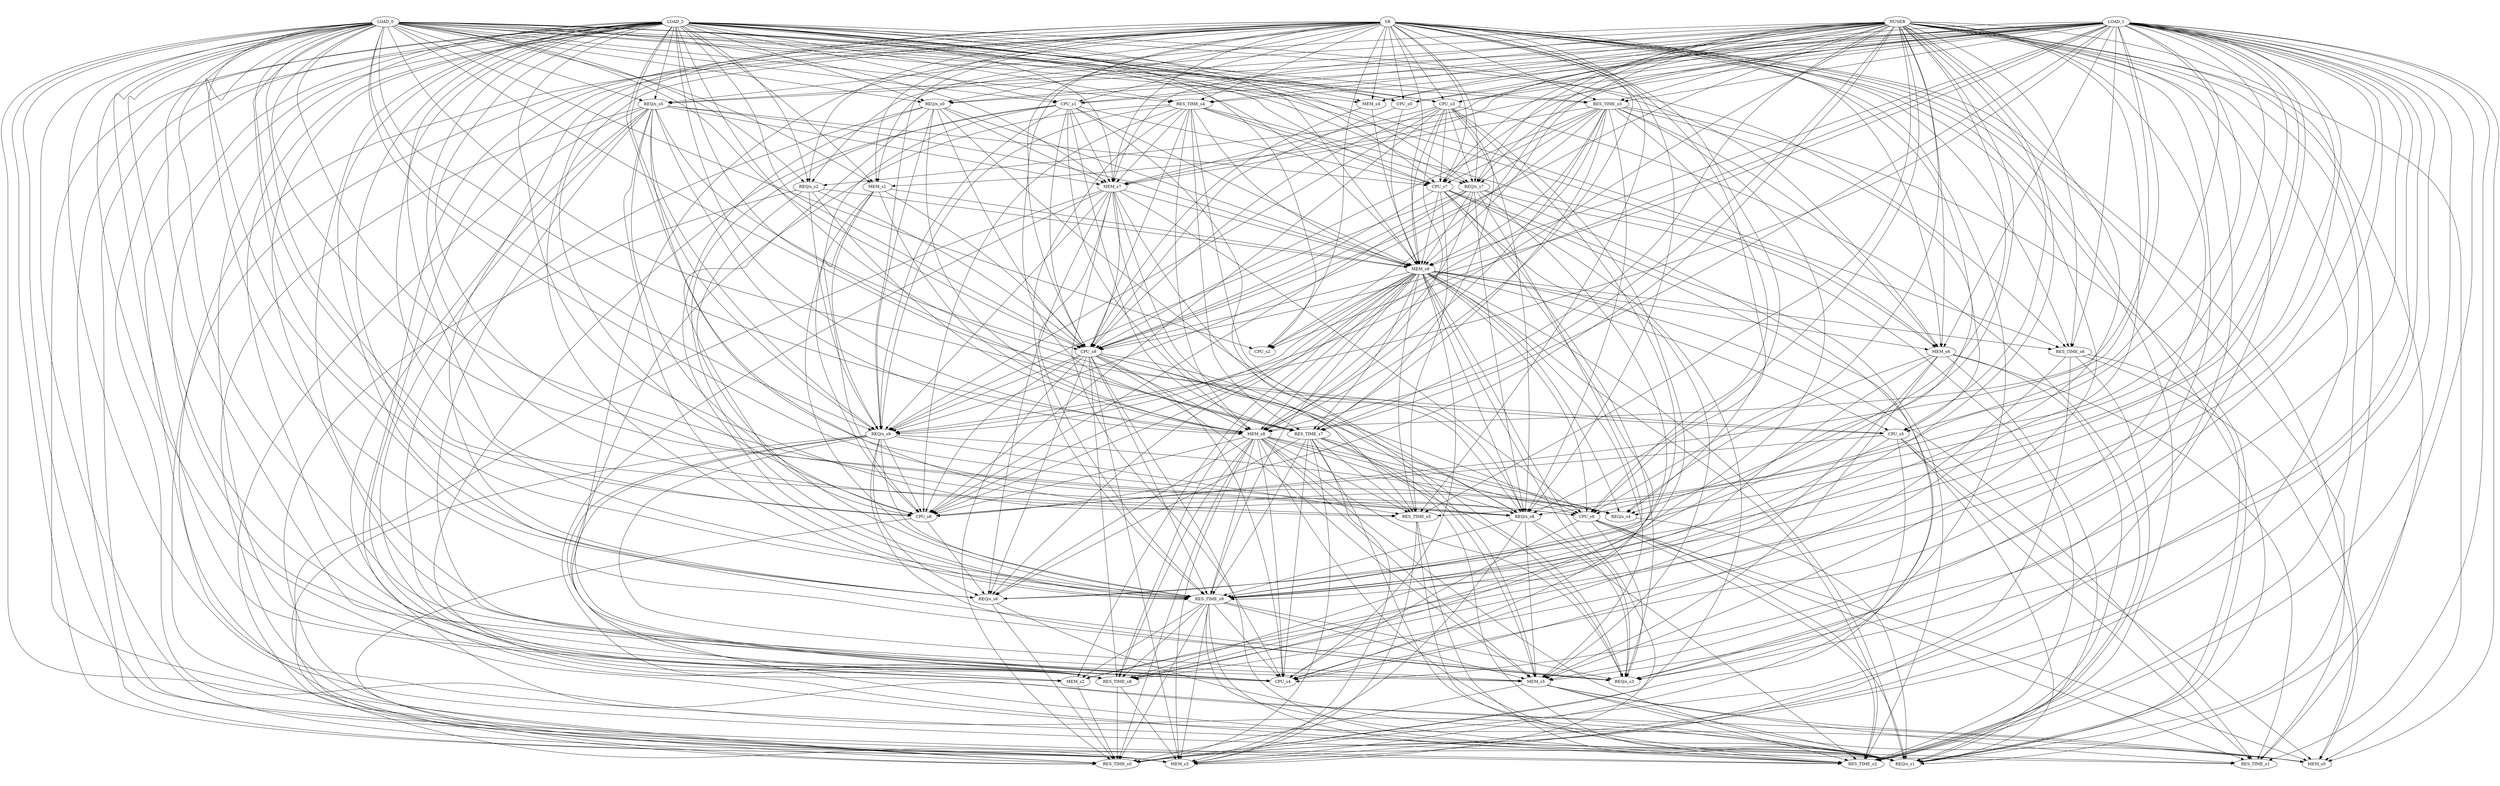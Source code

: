 strict digraph "" {
	graph [fontsize=20,
		ratio=0.4
	];
	NUSER -> "REQ/s_s0";
	NUSER -> RES_TIME_s0;
	NUSER -> CPU_s0;
	NUSER -> MEM_s0;
	NUSER -> "REQ/s_s1";
	NUSER -> RES_TIME_s1;
	NUSER -> CPU_s1;
	NUSER -> MEM_s1;
	NUSER -> "REQ/s_s2";
	NUSER -> RES_TIME_s2;
	NUSER -> CPU_s2;
	NUSER -> MEM_s2;
	NUSER -> "REQ/s_s3";
	NUSER -> RES_TIME_s3;
	NUSER -> CPU_s3;
	NUSER -> MEM_s3;
	NUSER -> "REQ/s_s4";
	NUSER -> RES_TIME_s4;
	NUSER -> CPU_s4;
	NUSER -> MEM_s4;
	NUSER -> "REQ/s_s5";
	NUSER -> RES_TIME_s5;
	NUSER -> CPU_s5;
	NUSER -> MEM_s5;
	NUSER -> "REQ/s_s6";
	NUSER -> RES_TIME_s6;
	NUSER -> CPU_s6;
	NUSER -> MEM_s6;
	NUSER -> "REQ/s_s7";
	NUSER -> RES_TIME_s7;
	NUSER -> CPU_s7;
	NUSER -> MEM_s7;
	NUSER -> "REQ/s_s8";
	NUSER -> RES_TIME_s8;
	NUSER -> CPU_s8;
	NUSER -> MEM_s8;
	NUSER -> "REQ/s_s9";
	NUSER -> RES_TIME_s9;
	NUSER -> CPU_s9;
	NUSER -> MEM_s9;
	LOAD_0 -> "REQ/s_s0";
	LOAD_0 -> RES_TIME_s0;
	LOAD_0 -> CPU_s0;
	LOAD_0 -> MEM_s0;
	LOAD_0 -> "REQ/s_s1";
	LOAD_0 -> RES_TIME_s1;
	LOAD_0 -> CPU_s1;
	LOAD_0 -> MEM_s1;
	LOAD_0 -> "REQ/s_s2";
	LOAD_0 -> RES_TIME_s2;
	LOAD_0 -> CPU_s2;
	LOAD_0 -> MEM_s2;
	LOAD_0 -> "REQ/s_s3";
	LOAD_0 -> RES_TIME_s3;
	LOAD_0 -> CPU_s3;
	LOAD_0 -> MEM_s3;
	LOAD_0 -> "REQ/s_s4";
	LOAD_0 -> RES_TIME_s4;
	LOAD_0 -> CPU_s4;
	LOAD_0 -> MEM_s4;
	LOAD_0 -> "REQ/s_s5";
	LOAD_0 -> RES_TIME_s5;
	LOAD_0 -> CPU_s5;
	LOAD_0 -> MEM_s5;
	LOAD_0 -> "REQ/s_s6";
	LOAD_0 -> RES_TIME_s6;
	LOAD_0 -> CPU_s6;
	LOAD_0 -> MEM_s6;
	LOAD_0 -> "REQ/s_s7";
	LOAD_0 -> RES_TIME_s7;
	LOAD_0 -> CPU_s7;
	LOAD_0 -> MEM_s7;
	LOAD_0 -> "REQ/s_s8";
	LOAD_0 -> RES_TIME_s8;
	LOAD_0 -> CPU_s8;
	LOAD_0 -> MEM_s8;
	LOAD_0 -> "REQ/s_s9";
	LOAD_0 -> RES_TIME_s9;
	LOAD_0 -> CPU_s9;
	LOAD_0 -> MEM_s9;
	LOAD_1 -> "REQ/s_s0";
	LOAD_1 -> RES_TIME_s0;
	LOAD_1 -> CPU_s0;
	LOAD_1 -> MEM_s0;
	LOAD_1 -> "REQ/s_s1";
	LOAD_1 -> RES_TIME_s1;
	LOAD_1 -> CPU_s1;
	LOAD_1 -> MEM_s1;
	LOAD_1 -> "REQ/s_s2";
	LOAD_1 -> RES_TIME_s2;
	LOAD_1 -> CPU_s2;
	LOAD_1 -> MEM_s2;
	LOAD_1 -> "REQ/s_s3";
	LOAD_1 -> RES_TIME_s3;
	LOAD_1 -> CPU_s3;
	LOAD_1 -> MEM_s3;
	LOAD_1 -> "REQ/s_s4";
	LOAD_1 -> RES_TIME_s4;
	LOAD_1 -> CPU_s4;
	LOAD_1 -> MEM_s4;
	LOAD_1 -> "REQ/s_s5";
	LOAD_1 -> RES_TIME_s5;
	LOAD_1 -> CPU_s5;
	LOAD_1 -> MEM_s5;
	LOAD_1 -> "REQ/s_s6";
	LOAD_1 -> RES_TIME_s6;
	LOAD_1 -> CPU_s6;
	LOAD_1 -> MEM_s6;
	LOAD_1 -> "REQ/s_s7";
	LOAD_1 -> RES_TIME_s7;
	LOAD_1 -> CPU_s7;
	LOAD_1 -> MEM_s7;
	LOAD_1 -> "REQ/s_s8";
	LOAD_1 -> RES_TIME_s8;
	LOAD_1 -> CPU_s8;
	LOAD_1 -> MEM_s8;
	LOAD_1 -> "REQ/s_s9";
	LOAD_1 -> RES_TIME_s9;
	LOAD_1 -> CPU_s9;
	LOAD_1 -> MEM_s9;
	LOAD_2 -> "REQ/s_s0";
	LOAD_2 -> RES_TIME_s0;
	LOAD_2 -> CPU_s0;
	LOAD_2 -> MEM_s0;
	LOAD_2 -> "REQ/s_s1";
	LOAD_2 -> RES_TIME_s1;
	LOAD_2 -> CPU_s1;
	LOAD_2 -> MEM_s1;
	LOAD_2 -> "REQ/s_s2";
	LOAD_2 -> RES_TIME_s2;
	LOAD_2 -> CPU_s2;
	LOAD_2 -> MEM_s2;
	LOAD_2 -> "REQ/s_s3";
	LOAD_2 -> RES_TIME_s3;
	LOAD_2 -> CPU_s3;
	LOAD_2 -> MEM_s3;
	LOAD_2 -> "REQ/s_s4";
	LOAD_2 -> RES_TIME_s4;
	LOAD_2 -> CPU_s4;
	LOAD_2 -> MEM_s4;
	LOAD_2 -> "REQ/s_s5";
	LOAD_2 -> RES_TIME_s5;
	LOAD_2 -> CPU_s5;
	LOAD_2 -> MEM_s5;
	LOAD_2 -> "REQ/s_s6";
	LOAD_2 -> RES_TIME_s6;
	LOAD_2 -> CPU_s6;
	LOAD_2 -> MEM_s6;
	LOAD_2 -> "REQ/s_s7";
	LOAD_2 -> RES_TIME_s7;
	LOAD_2 -> CPU_s7;
	LOAD_2 -> MEM_s7;
	LOAD_2 -> "REQ/s_s8";
	LOAD_2 -> RES_TIME_s8;
	LOAD_2 -> CPU_s8;
	LOAD_2 -> MEM_s8;
	LOAD_2 -> "REQ/s_s9";
	LOAD_2 -> RES_TIME_s9;
	LOAD_2 -> CPU_s9;
	LOAD_2 -> MEM_s9;
	SR -> "REQ/s_s0";
	SR -> RES_TIME_s0;
	SR -> CPU_s0;
	SR -> MEM_s0;
	SR -> "REQ/s_s1";
	SR -> RES_TIME_s1;
	SR -> CPU_s1;
	SR -> MEM_s1;
	SR -> "REQ/s_s2";
	SR -> RES_TIME_s2;
	SR -> CPU_s2;
	SR -> MEM_s2;
	SR -> "REQ/s_s3";
	SR -> RES_TIME_s3;
	SR -> CPU_s3;
	SR -> MEM_s3;
	SR -> "REQ/s_s4";
	SR -> RES_TIME_s4;
	SR -> CPU_s4;
	SR -> MEM_s4;
	SR -> "REQ/s_s5";
	SR -> RES_TIME_s5;
	SR -> CPU_s5;
	SR -> MEM_s5;
	SR -> "REQ/s_s6";
	SR -> RES_TIME_s6;
	SR -> CPU_s6;
	SR -> MEM_s6;
	SR -> "REQ/s_s7";
	SR -> RES_TIME_s7;
	SR -> CPU_s7;
	SR -> MEM_s7;
	SR -> "REQ/s_s8";
	SR -> RES_TIME_s8;
	SR -> CPU_s8;
	SR -> MEM_s8;
	SR -> "REQ/s_s9";
	SR -> RES_TIME_s9;
	SR -> CPU_s9;
	SR -> MEM_s9;
	"REQ/s_s0" -> MEM_s7;
	"REQ/s_s0" -> "REQ/s_s8";
	"REQ/s_s0" -> RES_TIME_s8;
	"REQ/s_s0" -> CPU_s8;
	"REQ/s_s0" -> MEM_s8;
	"REQ/s_s0" -> "REQ/s_s9";
	"REQ/s_s0" -> RES_TIME_s9;
	"REQ/s_s0" -> CPU_s9;
	"REQ/s_s0" -> MEM_s9;
	CPU_s0 -> CPU_s9;
	CPU_s0 -> MEM_s9;
	CPU_s1 -> RES_TIME_s7;
	CPU_s1 -> CPU_s7;
	CPU_s1 -> MEM_s7;
	CPU_s1 -> "REQ/s_s8";
	CPU_s1 -> RES_TIME_s8;
	CPU_s1 -> CPU_s8;
	CPU_s1 -> MEM_s8;
	CPU_s1 -> "REQ/s_s9";
	CPU_s1 -> RES_TIME_s9;
	CPU_s1 -> CPU_s9;
	CPU_s1 -> MEM_s9;
	MEM_s1 -> CPU_s8;
	MEM_s1 -> MEM_s8;
	MEM_s1 -> "REQ/s_s9";
	MEM_s1 -> RES_TIME_s9;
	MEM_s1 -> CPU_s9;
	MEM_s1 -> MEM_s9;
	"REQ/s_s2" -> RES_TIME_s0;
	"REQ/s_s2" -> MEM_s8;
	"REQ/s_s2" -> "REQ/s_s9";
	"REQ/s_s2" -> RES_TIME_s9;
	"REQ/s_s2" -> CPU_s9;
	"REQ/s_s2" -> MEM_s9;
	MEM_s2 -> RES_TIME_s0;
	RES_TIME_s3 -> "REQ/s_s1";
	RES_TIME_s3 -> CPU_s6;
	RES_TIME_s3 -> MEM_s6;
	RES_TIME_s3 -> "REQ/s_s7";
	RES_TIME_s3 -> RES_TIME_s7;
	RES_TIME_s3 -> CPU_s7;
	RES_TIME_s3 -> MEM_s7;
	RES_TIME_s3 -> "REQ/s_s8";
	RES_TIME_s3 -> RES_TIME_s8;
	RES_TIME_s3 -> CPU_s8;
	RES_TIME_s3 -> MEM_s8;
	RES_TIME_s3 -> "REQ/s_s9";
	RES_TIME_s3 -> RES_TIME_s9;
	RES_TIME_s3 -> CPU_s9;
	RES_TIME_s3 -> MEM_s9;
	CPU_s3 -> "REQ/s_s1";
	CPU_s3 -> "REQ/s_s7";
	CPU_s3 -> RES_TIME_s7;
	CPU_s3 -> CPU_s7;
	CPU_s3 -> MEM_s7;
	CPU_s3 -> "REQ/s_s8";
	CPU_s3 -> RES_TIME_s8;
	CPU_s3 -> CPU_s8;
	CPU_s3 -> MEM_s8;
	CPU_s3 -> "REQ/s_s9";
	CPU_s3 -> RES_TIME_s9;
	CPU_s3 -> CPU_s9;
	CPU_s3 -> MEM_s9;
	"REQ/s_s4" -> "REQ/s_s1";
	RES_TIME_s4 -> MEM_s6;
	RES_TIME_s4 -> "REQ/s_s7";
	RES_TIME_s4 -> RES_TIME_s7;
	RES_TIME_s4 -> CPU_s7;
	RES_TIME_s4 -> MEM_s7;
	RES_TIME_s4 -> "REQ/s_s8";
	RES_TIME_s4 -> RES_TIME_s8;
	RES_TIME_s4 -> CPU_s8;
	RES_TIME_s4 -> MEM_s8;
	RES_TIME_s4 -> "REQ/s_s9";
	RES_TIME_s4 -> RES_TIME_s9;
	RES_TIME_s4 -> CPU_s9;
	RES_TIME_s4 -> MEM_s9;
	MEM_s4 -> CPU_s9;
	MEM_s4 -> MEM_s9;
	"REQ/s_s5" -> RES_TIME_s0;
	"REQ/s_s5" -> "REQ/s_s1";
	"REQ/s_s5" -> MEM_s3;
	"REQ/s_s5" -> CPU_s4;
	"REQ/s_s5" -> CPU_s7;
	"REQ/s_s5" -> MEM_s7;
	"REQ/s_s5" -> "REQ/s_s8";
	"REQ/s_s5" -> RES_TIME_s8;
	"REQ/s_s5" -> CPU_s8;
	"REQ/s_s5" -> MEM_s8;
	"REQ/s_s5" -> "REQ/s_s9";
	"REQ/s_s5" -> RES_TIME_s9;
	"REQ/s_s5" -> CPU_s9;
	"REQ/s_s5" -> MEM_s9;
	RES_TIME_s5 -> "REQ/s_s1";
	RES_TIME_s5 -> RES_TIME_s2;
	RES_TIME_s5 -> MEM_s3;
	CPU_s5 -> MEM_s0;
	CPU_s5 -> "REQ/s_s1";
	CPU_s5 -> RES_TIME_s1;
	CPU_s5 -> "REQ/s_s3";
	CPU_s5 -> CPU_s8;
	CPU_s5 -> RES_TIME_s9;
	MEM_s5 -> RES_TIME_s0;
	MEM_s5 -> MEM_s0;
	MEM_s5 -> "REQ/s_s1";
	MEM_s5 -> RES_TIME_s1;
	MEM_s5 -> RES_TIME_s2;
	"REQ/s_s6" -> RES_TIME_s0;
	"REQ/s_s6" -> "REQ/s_s1";
	RES_TIME_s6 -> RES_TIME_s0;
	RES_TIME_s6 -> MEM_s0;
	RES_TIME_s6 -> "REQ/s_s1";
	RES_TIME_s6 -> RES_TIME_s2;
	RES_TIME_s6 -> CPU_s4;
	CPU_s6 -> MEM_s0;
	CPU_s6 -> "REQ/s_s1";
	CPU_s6 -> RES_TIME_s1;
	CPU_s6 -> RES_TIME_s2;
	CPU_s6 -> "REQ/s_s3";
	CPU_s6 -> CPU_s4;
	MEM_s6 -> "REQ/s_s1";
	MEM_s6 -> RES_TIME_s1;
	MEM_s6 -> RES_TIME_s2;
	MEM_s6 -> "REQ/s_s4";
	MEM_s6 -> CPU_s4;
	MEM_s6 -> MEM_s5;
	MEM_s6 -> RES_TIME_s9;
	"REQ/s_s7" -> RES_TIME_s0;
	"REQ/s_s7" -> RES_TIME_s2;
	"REQ/s_s7" -> "REQ/s_s8";
	"REQ/s_s7" -> RES_TIME_s8;
	"REQ/s_s7" -> CPU_s8;
	"REQ/s_s7" -> MEM_s8;
	"REQ/s_s7" -> "REQ/s_s9";
	"REQ/s_s7" -> RES_TIME_s9;
	"REQ/s_s7" -> CPU_s9;
	"REQ/s_s7" -> MEM_s9;
	RES_TIME_s7 -> RES_TIME_s0;
	RES_TIME_s7 -> "REQ/s_s1";
	RES_TIME_s7 -> RES_TIME_s2;
	RES_TIME_s7 -> MEM_s3;
	RES_TIME_s7 -> "REQ/s_s4";
	RES_TIME_s7 -> CPU_s4;
	RES_TIME_s7 -> RES_TIME_s5;
	RES_TIME_s7 -> MEM_s5;
	RES_TIME_s7 -> "REQ/s_s6";
	RES_TIME_s7 -> RES_TIME_s9;
	CPU_s7 -> RES_TIME_s0;
	CPU_s7 -> RES_TIME_s2;
	CPU_s7 -> "REQ/s_s3";
	CPU_s7 -> MEM_s3;
	CPU_s7 -> CPU_s4;
	CPU_s7 -> RES_TIME_s5;
	CPU_s7 -> MEM_s5;
	CPU_s7 -> CPU_s9;
	CPU_s7 -> MEM_s9;
	MEM_s7 -> RES_TIME_s2;
	MEM_s7 -> "REQ/s_s3";
	MEM_s7 -> MEM_s3;
	MEM_s7 -> CPU_s4;
	MEM_s7 -> RES_TIME_s5;
	MEM_s7 -> MEM_s5;
	MEM_s7 -> "REQ/s_s6";
	MEM_s7 -> CPU_s6;
	MEM_s7 -> "REQ/s_s9";
	MEM_s7 -> RES_TIME_s9;
	MEM_s7 -> CPU_s9;
	MEM_s7 -> MEM_s9;
	"REQ/s_s8" -> RES_TIME_s2;
	"REQ/s_s8" -> "REQ/s_s3";
	"REQ/s_s8" -> MEM_s3;
	"REQ/s_s8" -> MEM_s5;
	"REQ/s_s8" -> RES_TIME_s9;
	RES_TIME_s8 -> RES_TIME_s0;
	RES_TIME_s8 -> MEM_s3;
	CPU_s8 -> RES_TIME_s0;
	CPU_s8 -> "REQ/s_s6";
	MEM_s8 -> RES_TIME_s0;
	MEM_s8 -> MEM_s0;
	MEM_s8 -> "REQ/s_s1";
	MEM_s8 -> "REQ/s_s3";
	MEM_s8 -> MEM_s3;
	MEM_s8 -> "REQ/s_s4";
	MEM_s8 -> CPU_s4;
	MEM_s8 -> RES_TIME_s5;
	MEM_s8 -> MEM_s5;
	MEM_s8 -> "REQ/s_s6";
	MEM_s8 -> CPU_s6;
	MEM_s8 -> "REQ/s_s8";
	MEM_s8 -> RES_TIME_s8;
	MEM_s8 -> CPU_s8;
	MEM_s8 -> RES_TIME_s9;
	"REQ/s_s9" -> RES_TIME_s2;
	"REQ/s_s9" -> "REQ/s_s3";
	"REQ/s_s9" -> MEM_s3;
	"REQ/s_s9" -> "REQ/s_s4";
	"REQ/s_s9" -> CPU_s4;
	"REQ/s_s9" -> RES_TIME_s5;
	"REQ/s_s9" -> MEM_s5;
	"REQ/s_s9" -> "REQ/s_s6";
	"REQ/s_s9" -> CPU_s8;
	"REQ/s_s9" -> RES_TIME_s9;
	RES_TIME_s9 -> RES_TIME_s0;
	RES_TIME_s9 -> "REQ/s_s1";
	RES_TIME_s9 -> RES_TIME_s2;
	RES_TIME_s9 -> MEM_s2;
	RES_TIME_s9 -> "REQ/s_s3";
	RES_TIME_s9 -> MEM_s3;
	RES_TIME_s9 -> CPU_s4;
	RES_TIME_s9 -> MEM_s5;
	RES_TIME_s9 -> RES_TIME_s8;
	CPU_s9 -> RES_TIME_s0;
	CPU_s9 -> "REQ/s_s1";
	CPU_s9 -> "REQ/s_s3";
	CPU_s9 -> MEM_s3;
	CPU_s9 -> CPU_s4;
	CPU_s9 -> MEM_s5;
	CPU_s9 -> "REQ/s_s6";
	CPU_s9 -> CPU_s6;
	CPU_s9 -> "REQ/s_s8";
	CPU_s9 -> RES_TIME_s8;
	CPU_s9 -> CPU_s8;
	CPU_s9 -> MEM_s8;
	CPU_s9 -> "REQ/s_s9";
	CPU_s9 -> RES_TIME_s9;
	MEM_s9 -> "REQ/s_s1";
	MEM_s9 -> RES_TIME_s1;
	MEM_s9 -> RES_TIME_s2;
	MEM_s9 -> CPU_s2;
	MEM_s9 -> MEM_s2;
	MEM_s9 -> "REQ/s_s3";
	MEM_s9 -> MEM_s3;
	MEM_s9 -> "REQ/s_s4";
	MEM_s9 -> CPU_s4;
	MEM_s9 -> RES_TIME_s5;
	MEM_s9 -> CPU_s5;
	MEM_s9 -> MEM_s5;
	MEM_s9 -> "REQ/s_s6";
	MEM_s9 -> RES_TIME_s6;
	MEM_s9 -> CPU_s6;
	MEM_s9 -> MEM_s6;
	MEM_s9 -> RES_TIME_s7;
	MEM_s9 -> "REQ/s_s8";
	MEM_s9 -> RES_TIME_s8;
	MEM_s9 -> CPU_s8;
	MEM_s9 -> MEM_s8;
	MEM_s9 -> "REQ/s_s9";
	MEM_s9 -> RES_TIME_s9;
	MEM_s9 -> CPU_s9;
}

